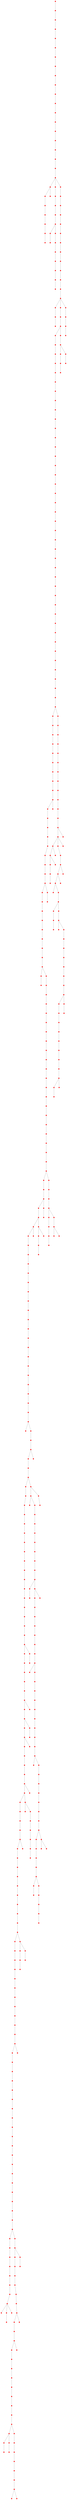 graph {
	1 [color=red shape=point]
	2 [color=red shape=point]
	1 -- 2 [color=gray]
	5 [color=red shape=point]
	2 -- 5 [color=gray]
	9 [color=red shape=point]
	5 -- 9 [color=gray]
	10 [color=red shape=point]
	9 -- 10 [color=gray]
	14 [color=red shape=point]
	10 -- 14 [color=gray]
	12 [color=red shape=point]
	14 -- 12 [color=gray]
	18 [color=red shape=point]
	12 -- 18 [color=gray]
	20 [color=red shape=point]
	18 -- 20 [color=gray]
	23 [color=red shape=point]
	20 -- 23 [color=gray]
	32 [color=red shape=point]
	23 -- 32 [color=gray]
	41 [color=red shape=point]
	32 -- 41 [color=gray]
	39 [color=red shape=point]
	41 -- 39 [color=gray]
	46 [color=red shape=point]
	39 -- 46 [color=gray]
	37 [color=red shape=point]
	46 -- 37 [color=gray]
	38 [color=red shape=point]
	37 -- 38 [color=gray]
	24 [color=red shape=point]
	38 -- 24 [color=gray]
	22 [color=red shape=point]
	24 -- 22 [color=gray]
	33 [color=red shape=point]
	22 -- 33 [color=gray]
	34 [color=red shape=point]
	33 -- 34 [color=gray]
	36 [color=red shape=point]
	34 -- 36 [color=gray]
	31 [color=red shape=point]
	36 -- 31 [color=gray]
	25 [color=red shape=point]
	31 -- 25 [color=gray]
	26 [color=red shape=point]
	25 -- 26 [color=gray]
	29 [color=red shape=point]
	26 -- 29 [color=gray]
	30 [color=red shape=point]
	29 -- 30 [color=gray]
	28 [color=red shape=point]
	30 -- 28 [color=gray]
	35 [color=red shape=point]
	36 -- 35 [color=gray]
	27 [color=red shape=point]
	34 -- 27 [color=gray]
	21 [color=red shape=point]
	27 -- 21 [color=gray]
	17 [color=red shape=point]
	21 -- 17 [color=gray]
	19 [color=red shape=point]
	17 -- 19 [color=gray]
	8 [color=red shape=point]
	19 -- 8 [color=gray]
	3 [color=red shape=point]
	8 -- 3 [color=gray]
	0 [color=red shape=point]
	3 -- 0 [color=gray]
	6 [color=red shape=point]
	8 -- 6 [color=gray]
	7 [color=red shape=point]
	6 -- 7 [color=gray]
	16 [color=red shape=point]
	7 -- 16 [color=gray]
	15 [color=red shape=point]
	16 -- 15 [color=gray]
	13 [color=red shape=point]
	15 -- 13 [color=gray]
	11 [color=red shape=point]
	13 -- 11 [color=gray]
	4 [color=red shape=point]
	11 -- 4 [color=gray]
	45 [color=red shape=point]
	34 -- 45 [color=gray]
	44 [color=red shape=point]
	45 -- 44 [color=gray]
	57 [color=red shape=point]
	44 -- 57 [color=gray]
	54 [color=red shape=point]
	57 -- 54 [color=gray]
	53 [color=red shape=point]
	54 -- 53 [color=gray]
	55 [color=red shape=point]
	53 -- 55 [color=gray]
	59 [color=red shape=point]
	55 -- 59 [color=gray]
	60 [color=red shape=point]
	59 -- 60 [color=gray]
	62 [color=red shape=point]
	60 -- 62 [color=gray]
	58 [color=red shape=point]
	62 -- 58 [color=gray]
	61 [color=red shape=point]
	58 -- 61 [color=gray]
	51 [color=red shape=point]
	61 -- 51 [color=gray]
	50 [color=red shape=point]
	51 -- 50 [color=gray]
	40 [color=red shape=point]
	50 -- 40 [color=gray]
	43 [color=red shape=point]
	40 -- 43 [color=gray]
	42 [color=red shape=point]
	43 -- 42 [color=gray]
	65 [color=red shape=point]
	50 -- 65 [color=gray]
	69 [color=red shape=point]
	65 -- 69 [color=gray]
	71 [color=red shape=point]
	69 -- 71 [color=gray]
	72 [color=red shape=point]
	71 -- 72 [color=gray]
	78 [color=red shape=point]
	72 -- 78 [color=gray]
	77 [color=red shape=point]
	78 -- 77 [color=gray]
	74 [color=red shape=point]
	77 -- 74 [color=gray]
	80 [color=red shape=point]
	74 -- 80 [color=gray]
	79 [color=red shape=point]
	80 -- 79 [color=gray]
	81 [color=red shape=point]
	79 -- 81 [color=gray]
	75 [color=red shape=point]
	81 -- 75 [color=gray]
	76 [color=red shape=point]
	75 -- 76 [color=gray]
	73 [color=red shape=point]
	76 -- 73 [color=gray]
	82 [color=red shape=point]
	73 -- 82 [color=gray]
	87 [color=red shape=point]
	82 -- 87 [color=gray]
	94 [color=red shape=point]
	87 -- 94 [color=gray]
	99 [color=red shape=point]
	94 -- 99 [color=gray]
	96 [color=red shape=point]
	99 -- 96 [color=gray]
	98 [color=red shape=point]
	96 -- 98 [color=gray]
	103 [color=red shape=point]
	98 -- 103 [color=gray]
	106 [color=red shape=point]
	103 -- 106 [color=gray]
	105 [color=red shape=point]
	106 -- 105 [color=gray]
	113 [color=red shape=point]
	105 -- 113 [color=gray]
	119 [color=red shape=point]
	113 -- 119 [color=gray]
	117 [color=red shape=point]
	119 -- 117 [color=gray]
	116 [color=red shape=point]
	117 -- 116 [color=gray]
	112 [color=red shape=point]
	116 -- 112 [color=gray]
	127 [color=red shape=point]
	112 -- 127 [color=gray]
	124 [color=red shape=point]
	127 -- 124 [color=gray]
	130 [color=red shape=point]
	124 -- 130 [color=gray]
	133 [color=red shape=point]
	130 -- 133 [color=gray]
	135 [color=red shape=point]
	133 -- 135 [color=gray]
	134 [color=red shape=point]
	135 -- 134 [color=gray]
	150 [color=red shape=point]
	134 -- 150 [color=gray]
	155 [color=red shape=point]
	150 -- 155 [color=gray]
	164 [color=red shape=point]
	155 -- 164 [color=gray]
	167 [color=red shape=point]
	164 -- 167 [color=gray]
	166 [color=red shape=point]
	167 -- 166 [color=gray]
	176 [color=red shape=point]
	166 -- 176 [color=gray]
	171 [color=red shape=point]
	176 -- 171 [color=gray]
	174 [color=red shape=point]
	171 -- 174 [color=gray]
	168 [color=red shape=point]
	174 -- 168 [color=gray]
	162 [color=red shape=point]
	168 -- 162 [color=gray]
	169 [color=red shape=point]
	162 -- 169 [color=gray]
	173 [color=red shape=point]
	169 -- 173 [color=gray]
	172 [color=red shape=point]
	173 -- 172 [color=gray]
	181 [color=red shape=point]
	172 -- 181 [color=gray]
	178 [color=red shape=point]
	181 -- 178 [color=gray]
	177 [color=red shape=point]
	178 -- 177 [color=gray]
	180 [color=red shape=point]
	177 -- 180 [color=gray]
	188 [color=red shape=point]
	180 -- 188 [color=gray]
	185 [color=red shape=point]
	188 -- 185 [color=gray]
	184 [color=red shape=point]
	185 -- 184 [color=gray]
	187 [color=red shape=point]
	184 -- 187 [color=gray]
	179 [color=red shape=point]
	187 -- 179 [color=gray]
	175 [color=red shape=point]
	179 -- 175 [color=gray]
	183 [color=red shape=point]
	175 -- 183 [color=gray]
	182 [color=red shape=point]
	183 -- 182 [color=gray]
	195 [color=red shape=point]
	182 -- 195 [color=gray]
	191 [color=red shape=point]
	195 -- 191 [color=gray]
	190 [color=red shape=point]
	191 -- 190 [color=gray]
	193 [color=red shape=point]
	190 -- 193 [color=gray]
	192 [color=red shape=point]
	193 -- 192 [color=gray]
	199 [color=red shape=point]
	192 -- 199 [color=gray]
	201 [color=red shape=point]
	199 -- 201 [color=gray]
	196 [color=red shape=point]
	201 -- 196 [color=gray]
	203 [color=red shape=point]
	196 -- 203 [color=gray]
	202 [color=red shape=point]
	203 -- 202 [color=gray]
	198 [color=red shape=point]
	202 -- 198 [color=gray]
	197 [color=red shape=point]
	198 -- 197 [color=gray]
	206 [color=red shape=point]
	197 -- 206 [color=gray]
	204 [color=red shape=point]
	206 -- 204 [color=gray]
	205 [color=red shape=point]
	204 -- 205 [color=gray]
	200 [color=red shape=point]
	205 -- 200 [color=gray]
	210 [color=red shape=point]
	204 -- 210 [color=gray]
	209 [color=red shape=point]
	210 -- 209 [color=gray]
	220 [color=red shape=point]
	209 -- 220 [color=gray]
	222 [color=red shape=point]
	220 -- 222 [color=gray]
	226 [color=red shape=point]
	222 -- 226 [color=gray]
	231 [color=red shape=point]
	226 -- 231 [color=gray]
	212 [color=red shape=point]
	231 -- 212 [color=gray]
	213 [color=red shape=point]
	212 -- 213 [color=gray]
	216 [color=red shape=point]
	213 -- 216 [color=gray]
	225 [color=red shape=point]
	216 -- 225 [color=gray]
	228 [color=red shape=point]
	225 -- 228 [color=gray]
	227 [color=red shape=point]
	228 -- 227 [color=gray]
	230 [color=red shape=point]
	227 -- 230 [color=gray]
	232 [color=red shape=point]
	230 -- 232 [color=gray]
	234 [color=red shape=point]
	232 -- 234 [color=gray]
	235 [color=red shape=point]
	234 -- 235 [color=gray]
	240 [color=red shape=point]
	235 -- 240 [color=gray]
	237 [color=red shape=point]
	240 -- 237 [color=gray]
	243 [color=red shape=point]
	237 -- 243 [color=gray]
	242 [color=red shape=point]
	243 -- 242 [color=gray]
	250 [color=red shape=point]
	242 -- 250 [color=gray]
	236 [color=red shape=point]
	250 -- 236 [color=gray]
	239 [color=red shape=point]
	236 -- 239 [color=gray]
	248 [color=red shape=point]
	239 -- 248 [color=gray]
	249 [color=red shape=point]
	248 -- 249 [color=gray]
	253 [color=red shape=point]
	249 -- 253 [color=gray]
	255 [color=red shape=point]
	253 -- 255 [color=gray]
	251 [color=red shape=point]
	255 -- 251 [color=gray]
	264 [color=red shape=point]
	251 -- 264 [color=gray]
	265 [color=red shape=point]
	264 -- 265 [color=gray]
	268 [color=red shape=point]
	265 -- 268 [color=gray]
	267 [color=red shape=point]
	268 -- 267 [color=gray]
	283 [color=red shape=point]
	267 -- 283 [color=gray]
	277 [color=red shape=point]
	283 -- 277 [color=gray]
	278 [color=red shape=point]
	277 -- 278 [color=gray]
	285 [color=red shape=point]
	278 -- 285 [color=gray]
	292 [color=red shape=point]
	285 -- 292 [color=gray]
	315 [color=red shape=point]
	292 -- 315 [color=gray]
	317 [color=red shape=point]
	315 -- 317 [color=gray]
	322 [color=red shape=point]
	317 -- 322 [color=gray]
	325 [color=red shape=point]
	322 -- 325 [color=gray]
	330 [color=red shape=point]
	325 -- 330 [color=gray]
	337 [color=red shape=point]
	330 -- 337 [color=gray]
	334 [color=red shape=point]
	337 -- 334 [color=gray]
	335 [color=red shape=point]
	334 -- 335 [color=gray]
	328 [color=red shape=point]
	335 -- 328 [color=gray]
	331 [color=red shape=point]
	328 -- 331 [color=gray]
	327 [color=red shape=point]
	331 -- 327 [color=gray]
	326 [color=red shape=point]
	327 -- 326 [color=gray]
	329 [color=red shape=point]
	326 -- 329 [color=gray]
	341 [color=red shape=point]
	326 -- 341 [color=gray]
	339 [color=red shape=point]
	341 -- 339 [color=gray]
	340 [color=red shape=point]
	339 -- 340 [color=gray]
	345 [color=red shape=point]
	340 -- 345 [color=gray]
	342 [color=red shape=point]
	345 -- 342 [color=gray]
	344 [color=red shape=point]
	342 -- 344 [color=gray]
	349 [color=red shape=point]
	344 -- 349 [color=gray]
	343 [color=red shape=point]
	349 -- 343 [color=gray]
	347 [color=red shape=point]
	343 -- 347 [color=gray]
	346 [color=red shape=point]
	347 -- 346 [color=gray]
	348 [color=red shape=point]
	346 -- 348 [color=gray]
	351 [color=red shape=point]
	348 -- 351 [color=gray]
	350 [color=red shape=point]
	351 -- 350 [color=gray]
	353 [color=red shape=point]
	350 -- 353 [color=gray]
	352 [color=red shape=point]
	353 -- 352 [color=gray]
	357 [color=red shape=point]
	352 -- 357 [color=gray]
	361 [color=red shape=point]
	357 -- 361 [color=gray]
	363 [color=red shape=point]
	361 -- 363 [color=gray]
	356 [color=red shape=point]
	363 -- 356 [color=gray]
	355 [color=red shape=point]
	356 -- 355 [color=gray]
	359 [color=red shape=point]
	355 -- 359 [color=gray]
	364 [color=red shape=point]
	359 -- 364 [color=gray]
	366 [color=red shape=point]
	364 -- 366 [color=gray]
	358 [color=red shape=point]
	366 -- 358 [color=gray]
	374 [color=red shape=point]
	358 -- 374 [color=gray]
	371 [color=red shape=point]
	374 -- 371 [color=gray]
	373 [color=red shape=point]
	371 -- 373 [color=gray]
	365 [color=red shape=point]
	373 -- 365 [color=gray]
	368 [color=red shape=point]
	365 -- 368 [color=gray]
	369 [color=red shape=point]
	368 -- 369 [color=gray]
	378 [color=red shape=point]
	369 -- 378 [color=gray]
	376 [color=red shape=point]
	378 -- 376 [color=gray]
	381 [color=red shape=point]
	376 -- 381 [color=gray]
	375 [color=red shape=point]
	381 -- 375 [color=gray]
	390 [color=red shape=point]
	375 -- 390 [color=gray]
	393 [color=red shape=point]
	390 -- 393 [color=gray]
	389 [color=red shape=point]
	393 -- 389 [color=gray]
	391 [color=red shape=point]
	389 -- 391 [color=gray]
	388 [color=red shape=point]
	391 -- 388 [color=gray]
	395 [color=red shape=point]
	388 -- 395 [color=gray]
	394 [color=red shape=point]
	395 -- 394 [color=gray]
	392 [color=red shape=point]
	394 -- 392 [color=gray]
	396 [color=red shape=point]
	392 -- 396 [color=gray]
	400 [color=red shape=point]
	396 -- 400 [color=gray]
	398 [color=red shape=point]
	400 -- 398 [color=gray]
	411 [color=red shape=point]
	398 -- 411 [color=gray]
	418 [color=red shape=point]
	411 -- 418 [color=gray]
	414 [color=red shape=point]
	418 -- 414 [color=gray]
	415 [color=red shape=point]
	414 -- 415 [color=gray]
	412 [color=red shape=point]
	415 -- 412 [color=gray]
	410 [color=red shape=point]
	412 -- 410 [color=gray]
	407 [color=red shape=point]
	410 -- 407 [color=gray]
	405 [color=red shape=point]
	407 -- 405 [color=gray]
	404 [color=red shape=point]
	405 -- 404 [color=gray]
	406 [color=red shape=point]
	404 -- 406 [color=gray]
	409 [color=red shape=point]
	406 -- 409 [color=gray]
	417 [color=red shape=point]
	409 -- 417 [color=gray]
	420 [color=red shape=point]
	417 -- 420 [color=gray]
	431 [color=red shape=point]
	420 -- 431 [color=gray]
	428 [color=red shape=point]
	431 -- 428 [color=gray]
	419 [color=red shape=point]
	428 -- 419 [color=gray]
	422 [color=red shape=point]
	419 -- 422 [color=gray]
	423 [color=red shape=point]
	422 -- 423 [color=gray]
	427 [color=red shape=point]
	423 -- 427 [color=gray]
	433 [color=red shape=point]
	427 -- 433 [color=gray]
	421 [color=red shape=point]
	433 -- 421 [color=gray]
	424 [color=red shape=point]
	421 -- 424 [color=gray]
	425 [color=red shape=point]
	424 -- 425 [color=gray]
	426 [color=red shape=point]
	425 -- 426 [color=gray]
	429 [color=red shape=point]
	426 -- 429 [color=gray]
	435 [color=red shape=point]
	429 -- 435 [color=gray]
	438 [color=red shape=point]
	435 -- 438 [color=gray]
	434 [color=red shape=point]
	438 -- 434 [color=gray]
	441 [color=red shape=point]
	434 -- 441 [color=gray]
	444 [color=red shape=point]
	441 -- 444 [color=gray]
	443 [color=red shape=point]
	444 -- 443 [color=gray]
	448 [color=red shape=point]
	443 -- 448 [color=gray]
	459 [color=red shape=point]
	448 -- 459 [color=gray]
	457 [color=red shape=point]
	459 -- 457 [color=gray]
	461 [color=red shape=point]
	457 -- 461 [color=gray]
	462 [color=red shape=point]
	461 -- 462 [color=gray]
	458 [color=red shape=point]
	462 -- 458 [color=gray]
	454 [color=red shape=point]
	458 -- 454 [color=gray]
	456 [color=red shape=point]
	454 -- 456 [color=gray]
	450 [color=red shape=point]
	456 -- 450 [color=gray]
	453 [color=red shape=point]
	450 -- 453 [color=gray]
	449 [color=red shape=point]
	453 -- 449 [color=gray]
	452 [color=red shape=point]
	449 -- 452 [color=gray]
	451 [color=red shape=point]
	452 -- 451 [color=gray]
	447 [color=red shape=point]
	451 -- 447 [color=gray]
	445 [color=red shape=point]
	447 -- 445 [color=gray]
	436 [color=red shape=point]
	445 -- 436 [color=gray]
	437 [color=red shape=point]
	436 -- 437 [color=gray]
	440 [color=red shape=point]
	437 -- 440 [color=gray]
	442 [color=red shape=point]
	440 -- 442 [color=gray]
	446 [color=red shape=point]
	442 -- 446 [color=gray]
	432 [color=red shape=point]
	442 -- 432 [color=gray]
	430 [color=red shape=point]
	432 -- 430 [color=gray]
	439 [color=red shape=point]
	442 -- 439 [color=gray]
	463 [color=red shape=point]
	449 -- 463 [color=gray]
	464 [color=red shape=point]
	463 -- 464 [color=gray]
	468 [color=red shape=point]
	464 -- 468 [color=gray]
	467 [color=red shape=point]
	468 -- 467 [color=gray]
	465 [color=red shape=point]
	467 -- 465 [color=gray]
	475 [color=red shape=point]
	465 -- 475 [color=gray]
	469 [color=red shape=point]
	475 -- 469 [color=gray]
	471 [color=red shape=point]
	469 -- 471 [color=gray]
	473 [color=red shape=point]
	471 -- 473 [color=gray]
	472 [color=red shape=point]
	473 -- 472 [color=gray]
	474 [color=red shape=point]
	472 -- 474 [color=gray]
	476 [color=red shape=point]
	474 -- 476 [color=gray]
	479 [color=red shape=point]
	476 -- 479 [color=gray]
	485 [color=red shape=point]
	479 -- 485 [color=gray]
	493 [color=red shape=point]
	485 -- 493 [color=gray]
	491 [color=red shape=point]
	493 -- 491 [color=gray]
	492 [color=red shape=point]
	491 -- 492 [color=gray]
	494 [color=red shape=point]
	492 -- 494 [color=gray]
	497 [color=red shape=point]
	494 -- 497 [color=gray]
	488 [color=red shape=point]
	497 -- 488 [color=gray]
	490 [color=red shape=point]
	488 -- 490 [color=gray]
	495 [color=red shape=point]
	490 -- 495 [color=gray]
	498 [color=red shape=point]
	495 -- 498 [color=gray]
	499 [color=red shape=point]
	498 -- 499 [color=gray]
	496 [color=red shape=point]
	495 -- 496 [color=gray]
	489 [color=red shape=point]
	496 -- 489 [color=gray]
	487 [color=red shape=point]
	490 -- 487 [color=gray]
	483 [color=red shape=point]
	487 -- 483 [color=gray]
	481 [color=red shape=point]
	483 -- 481 [color=gray]
	482 [color=red shape=point]
	481 -- 482 [color=gray]
	477 [color=red shape=point]
	482 -- 477 [color=gray]
	480 [color=red shape=point]
	477 -- 480 [color=gray]
	486 [color=red shape=point]
	480 -- 486 [color=gray]
	484 [color=red shape=point]
	486 -- 484 [color=gray]
	478 [color=red shape=point]
	486 -- 478 [color=gray]
	470 [color=red shape=point]
	476 -- 470 [color=gray]
	466 [color=red shape=point]
	473 -- 466 [color=gray]
	460 [color=red shape=point]
	464 -- 460 [color=gray]
	455 [color=red shape=point]
	460 -- 455 [color=gray]
	416 [color=red shape=point]
	424 -- 416 [color=gray]
	402 [color=red shape=point]
	406 -- 402 [color=gray]
	401 [color=red shape=point]
	402 -- 401 [color=gray]
	403 [color=red shape=point]
	401 -- 403 [color=gray]
	397 [color=red shape=point]
	403 -- 397 [color=gray]
	408 [color=red shape=point]
	402 -- 408 [color=gray]
	413 [color=red shape=point]
	408 -- 413 [color=gray]
	399 [color=red shape=point]
	398 -- 399 [color=gray]
	383 [color=red shape=point]
	395 -- 383 [color=gray]
	387 [color=red shape=point]
	383 -- 387 [color=gray]
	385 [color=red shape=point]
	383 -- 385 [color=gray]
	377 [color=red shape=point]
	385 -- 377 [color=gray]
	379 [color=red shape=point]
	377 -- 379 [color=gray]
	380 [color=red shape=point]
	379 -- 380 [color=gray]
	382 [color=red shape=point]
	380 -- 382 [color=gray]
	384 [color=red shape=point]
	382 -- 384 [color=gray]
	386 [color=red shape=point]
	388 -- 386 [color=gray]
	372 [color=red shape=point]
	375 -- 372 [color=gray]
	367 [color=red shape=point]
	376 -- 367 [color=gray]
	362 [color=red shape=point]
	367 -- 362 [color=gray]
	370 [color=red shape=point]
	369 -- 370 [color=gray]
	354 [color=red shape=point]
	358 -- 354 [color=gray]
	360 [color=red shape=point]
	354 -- 360 [color=gray]
	338 [color=red shape=point]
	344 -- 338 [color=gray]
	324 [color=red shape=point]
	338 -- 324 [color=gray]
	323 [color=red shape=point]
	324 -- 323 [color=gray]
	319 [color=red shape=point]
	324 -- 319 [color=gray]
	321 [color=red shape=point]
	319 -- 321 [color=gray]
	318 [color=red shape=point]
	321 -- 318 [color=gray]
	306 [color=red shape=point]
	318 -- 306 [color=gray]
	311 [color=red shape=point]
	306 -- 311 [color=gray]
	308 [color=red shape=point]
	311 -- 308 [color=gray]
	309 [color=red shape=point]
	308 -- 309 [color=gray]
	310 [color=red shape=point]
	309 -- 310 [color=gray]
	314 [color=red shape=point]
	310 -- 314 [color=gray]
	313 [color=red shape=point]
	314 -- 313 [color=gray]
	316 [color=red shape=point]
	313 -- 316 [color=gray]
	312 [color=red shape=point]
	314 -- 312 [color=gray]
	307 [color=red shape=point]
	312 -- 307 [color=gray]
	304 [color=red shape=point]
	307 -- 304 [color=gray]
	300 [color=red shape=point]
	304 -- 300 [color=gray]
	296 [color=red shape=point]
	300 -- 296 [color=gray]
	298 [color=red shape=point]
	296 -- 298 [color=gray]
	297 [color=red shape=point]
	298 -- 297 [color=gray]
	303 [color=red shape=point]
	297 -- 303 [color=gray]
	301 [color=red shape=point]
	303 -- 301 [color=gray]
	305 [color=red shape=point]
	301 -- 305 [color=gray]
	302 [color=red shape=point]
	301 -- 302 [color=gray]
	299 [color=red shape=point]
	302 -- 299 [color=gray]
	293 [color=red shape=point]
	299 -- 293 [color=gray]
	286 [color=red shape=point]
	293 -- 286 [color=gray]
	288 [color=red shape=point]
	286 -- 288 [color=gray]
	290 [color=red shape=point]
	288 -- 290 [color=gray]
	287 [color=red shape=point]
	290 -- 287 [color=gray]
	289 [color=red shape=point]
	287 -- 289 [color=gray]
	294 [color=red shape=point]
	289 -- 294 [color=gray]
	291 [color=red shape=point]
	294 -- 291 [color=gray]
	295 [color=red shape=point]
	291 -- 295 [color=gray]
	280 [color=red shape=point]
	291 -- 280 [color=gray]
	279 [color=red shape=point]
	280 -- 279 [color=gray]
	284 [color=red shape=point]
	279 -- 284 [color=gray]
	281 [color=red shape=point]
	284 -- 281 [color=gray]
	282 [color=red shape=point]
	281 -- 282 [color=gray]
	274 [color=red shape=point]
	282 -- 274 [color=gray]
	273 [color=red shape=point]
	274 -- 273 [color=gray]
	276 [color=red shape=point]
	273 -- 276 [color=gray]
	270 [color=red shape=point]
	276 -- 270 [color=gray]
	259 [color=red shape=point]
	270 -- 259 [color=gray]
	258 [color=red shape=point]
	259 -- 258 [color=gray]
	256 [color=red shape=point]
	258 -- 256 [color=gray]
	254 [color=red shape=point]
	256 -- 254 [color=gray]
	260 [color=red shape=point]
	254 -- 260 [color=gray]
	257 [color=red shape=point]
	260 -- 257 [color=gray]
	263 [color=red shape=point]
	254 -- 263 [color=gray]
	261 [color=red shape=point]
	263 -- 261 [color=gray]
	262 [color=red shape=point]
	261 -- 262 [color=gray]
	266 [color=red shape=point]
	262 -- 266 [color=gray]
	269 [color=red shape=point]
	266 -- 269 [color=gray]
	275 [color=red shape=point]
	276 -- 275 [color=gray]
	271 [color=red shape=point]
	275 -- 271 [color=gray]
	272 [color=red shape=point]
	275 -- 272 [color=gray]
	320 [color=red shape=point]
	312 -- 320 [color=gray]
	332 [color=red shape=point]
	338 -- 332 [color=gray]
	333 [color=red shape=point]
	332 -- 333 [color=gray]
	336 [color=red shape=point]
	340 -- 336 [color=gray]
	252 [color=red shape=point]
	251 -- 252 [color=gray]
	244 [color=red shape=point]
	255 -- 244 [color=gray]
	245 [color=red shape=point]
	244 -- 245 [color=gray]
	246 [color=red shape=point]
	245 -- 246 [color=gray]
	247 [color=red shape=point]
	246 -- 247 [color=gray]
	238 [color=red shape=point]
	244 -- 238 [color=gray]
	241 [color=red shape=point]
	249 -- 241 [color=gray]
	229 [color=red shape=point]
	241 -- 229 [color=gray]
	233 [color=red shape=point]
	236 -- 233 [color=gray]
	221 [color=red shape=point]
	233 -- 221 [color=gray]
	218 [color=red shape=point]
	221 -- 218 [color=gray]
	215 [color=red shape=point]
	218 -- 215 [color=gray]
	211 [color=red shape=point]
	215 -- 211 [color=gray]
	217 [color=red shape=point]
	211 -- 217 [color=gray]
	208 [color=red shape=point]
	217 -- 208 [color=gray]
	207 [color=red shape=point]
	208 -- 207 [color=gray]
	214 [color=red shape=point]
	215 -- 214 [color=gray]
	224 [color=red shape=point]
	214 -- 224 [color=gray]
	223 [color=red shape=point]
	224 -- 223 [color=gray]
	219 [color=red shape=point]
	224 -- 219 [color=gray]
	194 [color=red shape=point]
	192 -- 194 [color=gray]
	189 [color=red shape=point]
	194 -- 189 [color=gray]
	186 [color=red shape=point]
	187 -- 186 [color=gray]
	170 [color=red shape=point]
	169 -- 170 [color=gray]
	165 [color=red shape=point]
	170 -- 165 [color=gray]
	148 [color=red shape=point]
	165 -- 148 [color=gray]
	154 [color=red shape=point]
	148 -- 154 [color=gray]
	159 [color=red shape=point]
	154 -- 159 [color=gray]
	151 [color=red shape=point]
	159 -- 151 [color=gray]
	147 [color=red shape=point]
	151 -- 147 [color=gray]
	138 [color=red shape=point]
	147 -- 138 [color=gray]
	143 [color=red shape=point]
	138 -- 143 [color=gray]
	140 [color=red shape=point]
	143 -- 140 [color=gray]
	145 [color=red shape=point]
	140 -- 145 [color=gray]
	144 [color=red shape=point]
	145 -- 144 [color=gray]
	152 [color=red shape=point]
	144 -- 152 [color=gray]
	153 [color=red shape=point]
	152 -- 153 [color=gray]
	157 [color=red shape=point]
	153 -- 157 [color=gray]
	160 [color=red shape=point]
	157 -- 160 [color=gray]
	158 [color=red shape=point]
	160 -- 158 [color=gray]
	161 [color=red shape=point]
	158 -- 161 [color=gray]
	156 [color=red shape=point]
	161 -- 156 [color=gray]
	163 [color=red shape=point]
	160 -- 163 [color=gray]
	149 [color=red shape=point]
	157 -- 149 [color=gray]
	141 [color=red shape=point]
	153 -- 141 [color=gray]
	136 [color=red shape=point]
	141 -- 136 [color=gray]
	139 [color=red shape=point]
	136 -- 139 [color=gray]
	128 [color=red shape=point]
	139 -- 128 [color=gray]
	129 [color=red shape=point]
	128 -- 129 [color=gray]
	131 [color=red shape=point]
	129 -- 131 [color=gray]
	125 [color=red shape=point]
	129 -- 125 [color=gray]
	120 [color=red shape=point]
	125 -- 120 [color=gray]
	126 [color=red shape=point]
	120 -- 126 [color=gray]
	123 [color=red shape=point]
	126 -- 123 [color=gray]
	118 [color=red shape=point]
	123 -- 118 [color=gray]
	121 [color=red shape=point]
	120 -- 121 [color=gray]
	115 [color=red shape=point]
	121 -- 115 [color=gray]
	122 [color=red shape=point]
	115 -- 122 [color=gray]
	108 [color=red shape=point]
	115 -- 108 [color=gray]
	110 [color=red shape=point]
	108 -- 110 [color=gray]
	114 [color=red shape=point]
	110 -- 114 [color=gray]
	111 [color=red shape=point]
	114 -- 111 [color=gray]
	104 [color=red shape=point]
	111 -- 104 [color=gray]
	102 [color=red shape=point]
	104 -- 102 [color=gray]
	100 [color=red shape=point]
	102 -- 100 [color=gray]
	101 [color=red shape=point]
	100 -- 101 [color=gray]
	91 [color=red shape=point]
	101 -- 91 [color=gray]
	84 [color=red shape=point]
	91 -- 84 [color=gray]
	85 [color=red shape=point]
	84 -- 85 [color=gray]
	83 [color=red shape=point]
	85 -- 83 [color=gray]
	89 [color=red shape=point]
	83 -- 89 [color=gray]
	86 [color=red shape=point]
	89 -- 86 [color=gray]
	90 [color=red shape=point]
	86 -- 90 [color=gray]
	93 [color=red shape=point]
	90 -- 93 [color=gray]
	92 [color=red shape=point]
	93 -- 92 [color=gray]
	95 [color=red shape=point]
	92 -- 95 [color=gray]
	97 [color=red shape=point]
	95 -- 97 [color=gray]
	88 [color=red shape=point]
	92 -- 88 [color=gray]
	109 [color=red shape=point]
	101 -- 109 [color=gray]
	107 [color=red shape=point]
	109 -- 107 [color=gray]
	132 [color=red shape=point]
	128 -- 132 [color=gray]
	137 [color=red shape=point]
	139 -- 137 [color=gray]
	142 [color=red shape=point]
	153 -- 142 [color=gray]
	146 [color=red shape=point]
	152 -- 146 [color=gray]
	66 [color=red shape=point]
	71 -- 66 [color=gray]
	68 [color=red shape=point]
	66 -- 68 [color=gray]
	67 [color=red shape=point]
	68 -- 67 [color=gray]
	70 [color=red shape=point]
	67 -- 70 [color=gray]
	63 [color=red shape=point]
	70 -- 63 [color=gray]
	64 [color=red shape=point]
	68 -- 64 [color=gray]
	56 [color=red shape=point]
	64 -- 56 [color=gray]
	52 [color=red shape=point]
	50 -- 52 [color=gray]
	47 [color=red shape=point]
	52 -- 47 [color=gray]
	48 [color=red shape=point]
	47 -- 48 [color=gray]
	49 [color=red shape=point]
	48 -- 49 [color=gray]
}
